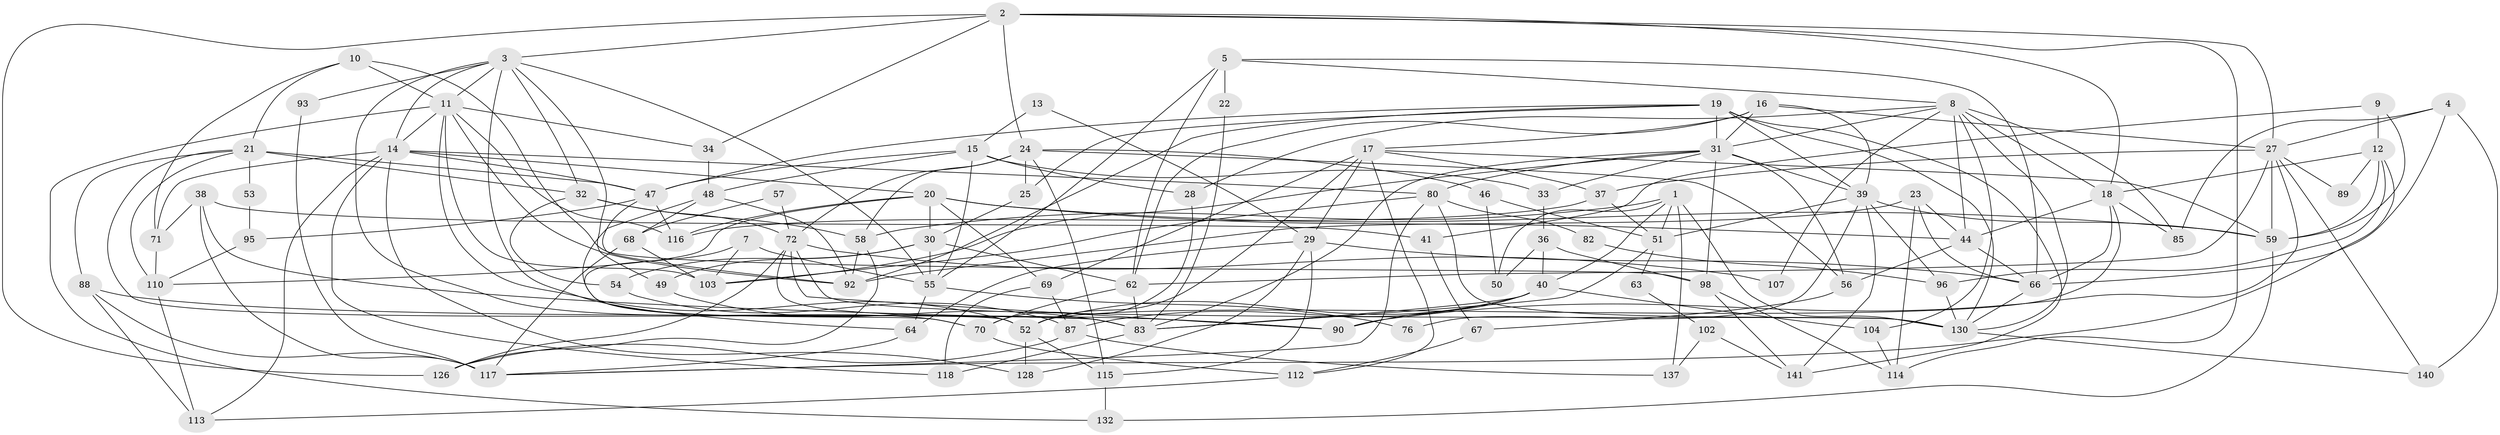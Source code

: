 // original degree distribution, {6: 0.05673758865248227, 4: 0.2907801418439716, 5: 0.18439716312056736, 7: 0.0425531914893617, 3: 0.2978723404255319, 2: 0.10638297872340426, 8: 0.02127659574468085}
// Generated by graph-tools (version 1.1) at 2025/41/03/06/25 10:41:58]
// undirected, 96 vertices, 232 edges
graph export_dot {
graph [start="1"]
  node [color=gray90,style=filled];
  1 [super="+111"];
  2 [super="+43"];
  3 [super="+6"];
  4;
  5;
  7;
  8 [super="+101"];
  9;
  10 [super="+124"];
  11 [super="+129"];
  12 [super="+45"];
  13;
  14 [super="+79"];
  15 [super="+75"];
  16 [super="+65"];
  17 [super="+74"];
  18 [super="+109"];
  19 [super="+122"];
  20 [super="+136"];
  21 [super="+26"];
  22;
  23;
  24 [super="+100"];
  25;
  27 [super="+131"];
  28;
  29 [super="+135"];
  30 [super="+60"];
  31 [super="+42"];
  32 [super="+35"];
  33;
  34;
  36;
  37;
  38;
  39 [super="+61"];
  40 [super="+125"];
  41;
  44 [super="+91"];
  46;
  47 [super="+97"];
  48;
  49;
  50;
  51 [super="+81"];
  52 [super="+78"];
  53;
  54;
  55 [super="+133"];
  56;
  57;
  58 [super="+99"];
  59 [super="+119"];
  62 [super="+86"];
  63;
  64;
  66 [super="+94"];
  67;
  68 [super="+105"];
  69 [super="+77"];
  70 [super="+73"];
  71 [super="+84"];
  72 [super="+138"];
  76;
  80;
  82;
  83 [super="+123"];
  85;
  87 [super="+106"];
  88 [super="+108"];
  89;
  90;
  92;
  93;
  95;
  96;
  98 [super="+127"];
  102;
  103;
  104;
  107;
  110 [super="+134"];
  112 [super="+121"];
  113;
  114;
  115;
  116;
  117 [super="+120"];
  118;
  126;
  128;
  130 [super="+139"];
  132;
  137;
  140;
  141;
  1 -- 58;
  1 -- 137;
  1 -- 130;
  1 -- 50;
  1 -- 51 [weight=2];
  1 -- 40;
  2 -- 3;
  2 -- 126;
  2 -- 18;
  2 -- 34;
  2 -- 114;
  2 -- 24;
  2 -- 27;
  3 -- 70;
  3 -- 93;
  3 -- 32;
  3 -- 64;
  3 -- 49;
  3 -- 14;
  3 -- 55;
  3 -- 11;
  4 -- 140;
  4 -- 27;
  4 -- 66;
  4 -- 85;
  5 -- 8;
  5 -- 22;
  5 -- 62;
  5 -- 66;
  5 -- 55;
  7 -- 103;
  7 -- 55;
  7 -- 70;
  8 -- 18;
  8 -- 130;
  8 -- 85;
  8 -- 107;
  8 -- 28;
  8 -- 104;
  8 -- 44;
  8 -- 31;
  9 -- 59;
  9 -- 41;
  9 -- 12;
  10 -- 11;
  10 -- 21;
  10 -- 98;
  10 -- 71;
  11 -- 103;
  11 -- 52;
  11 -- 116;
  11 -- 14;
  11 -- 34;
  11 -- 132;
  11 -- 92;
  12 -- 96;
  12 -- 18;
  12 -- 89;
  12 -- 117;
  12 -- 59;
  13 -- 15;
  13 -- 29;
  14 -- 80;
  14 -- 128;
  14 -- 113;
  14 -- 20;
  14 -- 118;
  14 -- 71;
  14 -- 47;
  15 -- 33;
  15 -- 28;
  15 -- 48;
  15 -- 47;
  15 -- 55;
  16 -- 39;
  16 -- 17;
  16 -- 62;
  16 -- 27;
  16 -- 31;
  17 -- 37;
  17 -- 112;
  17 -- 29;
  17 -- 52;
  17 -- 69;
  17 -- 59;
  18 -- 44;
  18 -- 52;
  18 -- 85;
  18 -- 66;
  19 -- 39 [weight=2];
  19 -- 130;
  19 -- 25;
  19 -- 92;
  19 -- 141;
  19 -- 47;
  19 -- 31;
  20 -- 30;
  20 -- 110;
  20 -- 116;
  20 -- 69;
  20 -- 44;
  20 -- 59;
  21 -- 110;
  21 -- 52;
  21 -- 32;
  21 -- 53;
  21 -- 88;
  21 -- 47;
  22 -- 83;
  23 -- 92;
  23 -- 66;
  23 -- 44;
  23 -- 114;
  24 -- 25;
  24 -- 115;
  24 -- 56;
  24 -- 46;
  24 -- 72;
  24 -- 58;
  25 -- 30;
  27 -- 37;
  27 -- 89;
  27 -- 90;
  27 -- 140;
  27 -- 62;
  27 -- 59;
  28 -- 70;
  29 -- 115;
  29 -- 128;
  29 -- 64;
  29 -- 66;
  30 -- 55;
  30 -- 54;
  30 -- 62 [weight=2];
  30 -- 49;
  31 -- 103;
  31 -- 83;
  31 -- 33;
  31 -- 39;
  31 -- 98;
  31 -- 80;
  31 -- 56;
  32 -- 72;
  32 -- 58;
  32 -- 54;
  33 -- 36;
  34 -- 48;
  36 -- 98;
  36 -- 50;
  36 -- 40;
  37 -- 116;
  37 -- 51;
  38 -- 41;
  38 -- 83;
  38 -- 71;
  38 -- 117;
  39 -- 141;
  39 -- 96;
  39 -- 51;
  39 -- 59;
  39 -- 76;
  40 -- 83;
  40 -- 52;
  40 -- 87;
  40 -- 90;
  40 -- 104;
  41 -- 67;
  44 -- 56;
  44 -- 66;
  46 -- 51;
  46 -- 50;
  47 -- 92;
  47 -- 95;
  47 -- 116;
  48 -- 68;
  48 -- 92;
  48 -- 52;
  49 -- 83;
  51 -- 63;
  51 -- 83;
  52 -- 128;
  52 -- 115;
  53 -- 95;
  54 -- 87;
  55 -- 64;
  55 -- 76;
  56 -- 67;
  57 -- 72;
  57 -- 68;
  58 -- 92;
  58 -- 126;
  59 -- 132;
  62 -- 83;
  62 -- 70;
  63 -- 102;
  64 -- 117;
  66 -- 130;
  67 -- 112;
  68 -- 103;
  68 -- 117 [weight=2];
  69 -- 118;
  69 -- 87;
  70 -- 112;
  71 -- 110;
  72 -- 130;
  72 -- 83;
  72 -- 90;
  72 -- 107;
  72 -- 126;
  80 -- 82;
  80 -- 103;
  80 -- 117;
  80 -- 130;
  82 -- 96;
  83 -- 118;
  87 -- 126;
  87 -- 137;
  88 -- 117;
  88 -- 113;
  88 -- 90;
  93 -- 117;
  95 -- 110;
  96 -- 130;
  98 -- 141;
  98 -- 114;
  102 -- 141;
  102 -- 137;
  104 -- 114;
  110 -- 113;
  112 -- 113;
  115 -- 132;
  130 -- 140;
}

